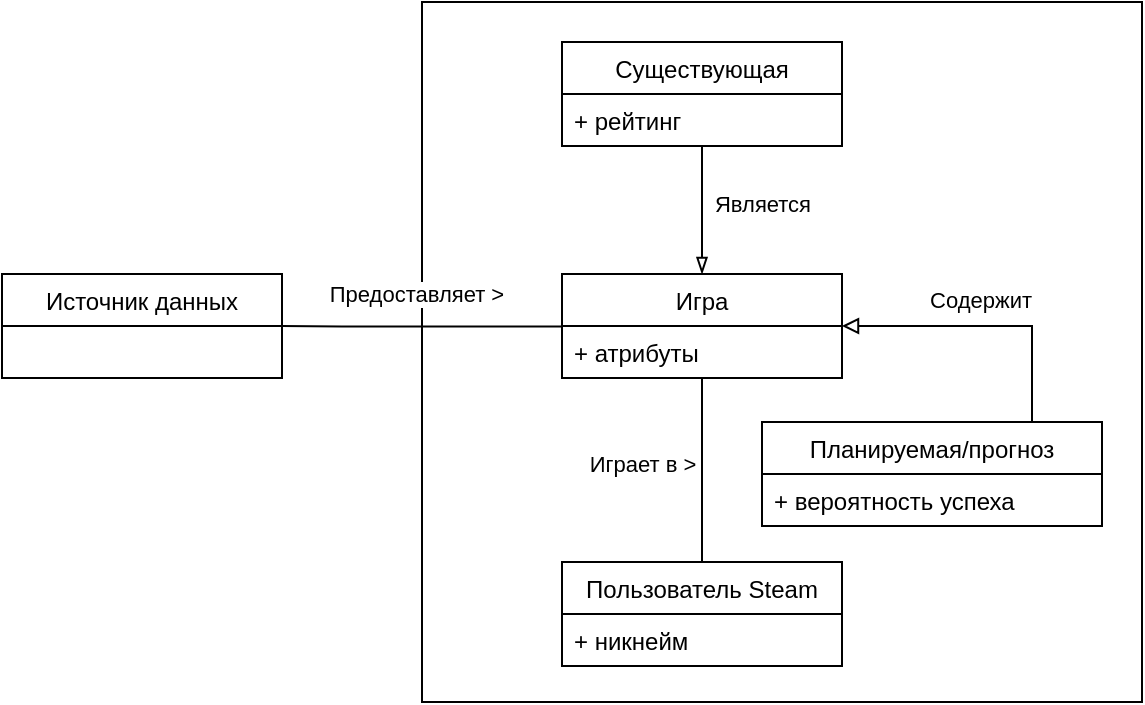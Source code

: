 <mxfile version="20.5.1" type="device"><diagram id="R2lEEEUBdFMjLlhIrx00" name="Page-1"><mxGraphModel dx="1901" dy="545" grid="1" gridSize="10" guides="1" tooltips="1" connect="1" arrows="1" fold="1" page="1" pageScale="1" pageWidth="850" pageHeight="1100" math="0" shadow="0" extFonts="Permanent Marker^https://fonts.googleapis.com/css?family=Permanent+Marker"><root><mxCell id="0"/><mxCell id="1" parent="0"/><mxCell id="leXxDuTtHn74MN9ZKZbG-64" value="" style="rounded=0;whiteSpace=wrap;html=1;" parent="1" vertex="1"><mxGeometry x="-50" y="90" width="360" height="350" as="geometry"/></mxCell><mxCell id="EjH19p9y_Ra-nBLG7bsT-36" value="" style="endArrow=none;html=1;rounded=0;exitX=0.5;exitY=0;exitDx=0;exitDy=0;endFill=0;edgeStyle=orthogonalEdgeStyle;" parent="1" source="leXxDuTtHn74MN9ZKZbG-19" target="leXxDuTtHn74MN9ZKZbG-10" edge="1"><mxGeometry width="50" height="50" relative="1" as="geometry"><mxPoint x="700" y="480" as="sourcePoint"/><mxPoint x="750" y="430" as="targetPoint"/></mxGeometry></mxCell><mxCell id="EjH19p9y_Ra-nBLG7bsT-39" value="Играет в &amp;gt;" style="edgeLabel;html=1;align=center;verticalAlign=middle;resizable=0;points=[];" parent="EjH19p9y_Ra-nBLG7bsT-36" vertex="1" connectable="0"><mxGeometry x="-0.409" y="-1" relative="1" as="geometry"><mxPoint x="-31" y="-22" as="offset"/></mxGeometry></mxCell><mxCell id="9G43VsGfqXo3Cg_WBmY--5" style="edgeStyle=orthogonalEdgeStyle;rounded=0;orthogonalLoop=1;jettySize=auto;html=1;entryX=1;entryY=0.5;entryDx=0;entryDy=0;endArrow=none;endFill=0;exitX=-0.002;exitY=0.008;exitDx=0;exitDy=0;startArrow=none;startFill=0;exitPerimeter=0;" parent="1" source="leXxDuTtHn74MN9ZKZbG-11" target="leXxDuTtHn74MN9ZKZbG-27" edge="1"><mxGeometry relative="1" as="geometry"><Array as="points"><mxPoint x="-90" y="252"/></Array></mxGeometry></mxCell><mxCell id="EgienGKM9ZwrlKsihXmY-4" value="Предоставляет &amp;gt;" style="edgeLabel;html=1;align=center;verticalAlign=middle;resizable=0;points=[];" parent="9G43VsGfqXo3Cg_WBmY--5" vertex="1" connectable="0"><mxGeometry x="-0.154" y="1" relative="1" as="geometry"><mxPoint x="-14" y="-17" as="offset"/></mxGeometry></mxCell><mxCell id="leXxDuTtHn74MN9ZKZbG-10" value="Игра" style="swimlane;fontStyle=0;childLayout=stackLayout;horizontal=1;startSize=26;fillColor=none;horizontalStack=0;resizeParent=1;resizeParentMax=0;resizeLast=0;collapsible=1;marginBottom=0;" parent="1" vertex="1"><mxGeometry x="20" y="226" width="140" height="52" as="geometry"/></mxCell><mxCell id="leXxDuTtHn74MN9ZKZbG-11" value="+ атрибуты" style="text;strokeColor=none;fillColor=none;align=left;verticalAlign=top;spacingLeft=4;spacingRight=4;overflow=hidden;rotatable=0;points=[[0,0.5],[1,0.5]];portConstraint=eastwest;" parent="leXxDuTtHn74MN9ZKZbG-10" vertex="1"><mxGeometry y="26" width="140" height="26" as="geometry"/></mxCell><mxCell id="leXxDuTtHn74MN9ZKZbG-19" value="Пользователь Steam" style="swimlane;fontStyle=0;childLayout=stackLayout;horizontal=1;startSize=26;fillColor=none;horizontalStack=0;resizeParent=1;resizeParentMax=0;resizeLast=0;collapsible=1;marginBottom=0;" parent="1" vertex="1"><mxGeometry x="20" y="370" width="140" height="52" as="geometry"/></mxCell><mxCell id="leXxDuTtHn74MN9ZKZbG-20" value="+ никнейм" style="text;strokeColor=none;fillColor=none;align=left;verticalAlign=top;spacingLeft=4;spacingRight=4;overflow=hidden;rotatable=0;points=[[0,0.5],[1,0.5]];portConstraint=eastwest;" parent="leXxDuTtHn74MN9ZKZbG-19" vertex="1"><mxGeometry y="26" width="140" height="26" as="geometry"/></mxCell><mxCell id="leXxDuTtHn74MN9ZKZbG-27" value="Источник данных" style="swimlane;fontStyle=0;childLayout=stackLayout;horizontal=1;startSize=26;fillColor=none;horizontalStack=0;resizeParent=1;resizeParentMax=0;resizeLast=0;collapsible=1;marginBottom=0;" parent="1" vertex="1"><mxGeometry x="-260" y="226" width="140" height="52" as="geometry"/></mxCell><mxCell id="9G43VsGfqXo3Cg_WBmY--1" style="edgeStyle=orthogonalEdgeStyle;rounded=0;orthogonalLoop=1;jettySize=auto;html=1;entryX=0.5;entryY=0;entryDx=0;entryDy=0;endArrow=blockThin;endFill=0;" parent="1" source="leXxDuTtHn74MN9ZKZbG-43" target="leXxDuTtHn74MN9ZKZbG-10" edge="1"><mxGeometry relative="1" as="geometry"/></mxCell><mxCell id="EgienGKM9ZwrlKsihXmY-10" value="Является" style="edgeLabel;html=1;align=center;verticalAlign=middle;resizable=0;points=[];" parent="9G43VsGfqXo3Cg_WBmY--1" vertex="1" connectable="0"><mxGeometry x="-0.203" y="-1" relative="1" as="geometry"><mxPoint x="31" y="3" as="offset"/></mxGeometry></mxCell><mxCell id="leXxDuTtHn74MN9ZKZbG-43" value="Существующая" style="swimlane;fontStyle=0;childLayout=stackLayout;horizontal=1;startSize=26;fillColor=none;horizontalStack=0;resizeParent=1;resizeParentMax=0;resizeLast=0;collapsible=1;marginBottom=0;" parent="1" vertex="1"><mxGeometry x="20" y="110" width="140" height="52" as="geometry"/></mxCell><mxCell id="leXxDuTtHn74MN9ZKZbG-45" value="+ рейтинг" style="text;strokeColor=none;fillColor=none;align=left;verticalAlign=top;spacingLeft=4;spacingRight=4;overflow=hidden;rotatable=0;points=[[0,0.5],[1,0.5]];portConstraint=eastwest;" parent="leXxDuTtHn74MN9ZKZbG-43" vertex="1"><mxGeometry y="26" width="140" height="26" as="geometry"/></mxCell><mxCell id="leXxDuTtHn74MN9ZKZbG-57" style="edgeStyle=orthogonalEdgeStyle;rounded=0;orthogonalLoop=1;jettySize=auto;html=1;endArrow=block;endFill=0;exitX=0.5;exitY=0;exitDx=0;exitDy=0;entryX=1;entryY=0.5;entryDx=0;entryDy=0;" parent="1" source="leXxDuTtHn74MN9ZKZbG-53" target="leXxDuTtHn74MN9ZKZbG-10" edge="1"><mxGeometry relative="1" as="geometry"><Array as="points"><mxPoint x="255" y="252"/></Array><mxPoint x="120" y="280" as="targetPoint"/></mxGeometry></mxCell><mxCell id="EgienGKM9ZwrlKsihXmY-9" value="Содержит" style="edgeLabel;html=1;align=center;verticalAlign=middle;resizable=0;points=[];" parent="leXxDuTtHn74MN9ZKZbG-57" vertex="1" connectable="0"><mxGeometry x="0.417" y="-2" relative="1" as="geometry"><mxPoint x="12" y="-11" as="offset"/></mxGeometry></mxCell><mxCell id="leXxDuTtHn74MN9ZKZbG-53" value="Планируемая/прогноз" style="swimlane;fontStyle=0;childLayout=stackLayout;horizontal=1;startSize=26;fillColor=none;horizontalStack=0;resizeParent=1;resizeParentMax=0;resizeLast=0;collapsible=1;marginBottom=0;" parent="1" vertex="1"><mxGeometry x="120" y="300" width="170" height="52" as="geometry"/></mxCell><mxCell id="leXxDuTtHn74MN9ZKZbG-36" value="+ вероятность успеха" style="text;strokeColor=none;fillColor=none;align=left;verticalAlign=top;spacingLeft=4;spacingRight=4;overflow=hidden;rotatable=0;points=[[0,0.5],[1,0.5]];portConstraint=eastwest;" parent="leXxDuTtHn74MN9ZKZbG-53" vertex="1"><mxGeometry y="26" width="170" height="26" as="geometry"/></mxCell></root></mxGraphModel></diagram></mxfile>